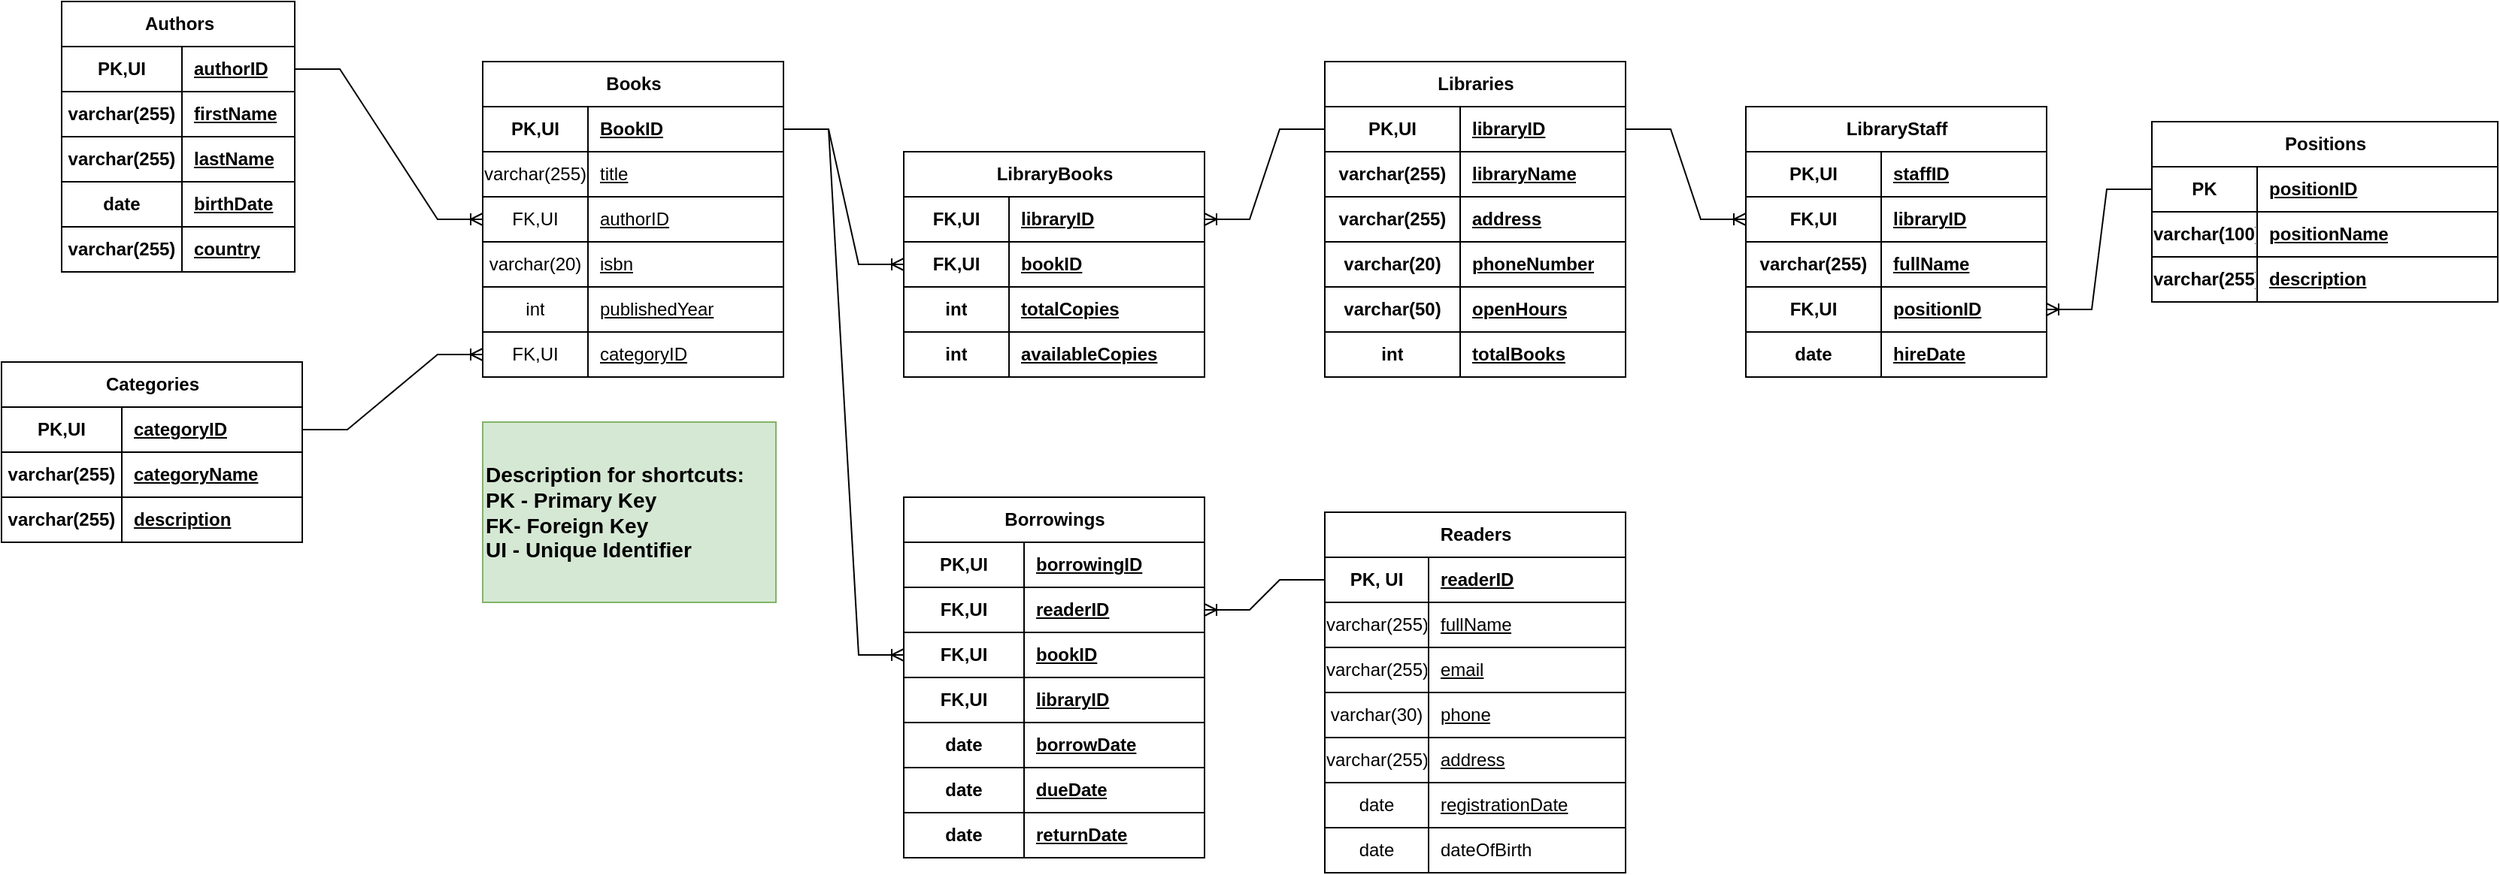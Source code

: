 <mxfile version="24.8.0">
  <diagram name="Page-1" id="k1ql8Caz_4HBMm-dKjvx">
    <mxGraphModel dx="1834" dy="992" grid="1" gridSize="10" guides="1" tooltips="1" connect="1" arrows="1" fold="1" page="1" pageScale="1" pageWidth="850" pageHeight="1100" math="0" shadow="0">
      <root>
        <mxCell id="0" />
        <mxCell id="1" parent="0" />
        <mxCell id="QO1aSOLMDsUegPCd08ZP-1" value="Readers" style="shape=table;startSize=30;container=1;collapsible=1;childLayout=tableLayout;fixedRows=1;rowLines=0;fontStyle=1;align=center;resizeLast=1;html=1;" vertex="1" parent="1">
          <mxGeometry x="960" y="370" width="200" height="240" as="geometry" />
        </mxCell>
        <mxCell id="QO1aSOLMDsUegPCd08ZP-2" value="" style="shape=tableRow;horizontal=0;startSize=0;swimlaneHead=0;swimlaneBody=0;fillColor=none;collapsible=0;dropTarget=0;points=[[0,0.5],[1,0.5]];portConstraint=eastwest;top=0;left=0;right=0;bottom=1;" vertex="1" parent="QO1aSOLMDsUegPCd08ZP-1">
          <mxGeometry y="30" width="200" height="30" as="geometry" />
        </mxCell>
        <mxCell id="QO1aSOLMDsUegPCd08ZP-3" value="PK, UI" style="shape=partialRectangle;connectable=0;fillColor=none;top=0;left=0;bottom=0;right=0;fontStyle=1;overflow=hidden;whiteSpace=wrap;html=1;" vertex="1" parent="QO1aSOLMDsUegPCd08ZP-2">
          <mxGeometry width="69" height="30" as="geometry">
            <mxRectangle width="69" height="30" as="alternateBounds" />
          </mxGeometry>
        </mxCell>
        <mxCell id="QO1aSOLMDsUegPCd08ZP-4" value="readerID" style="shape=partialRectangle;connectable=0;fillColor=none;top=0;left=0;bottom=0;right=0;align=left;spacingLeft=6;fontStyle=5;overflow=hidden;whiteSpace=wrap;html=1;" vertex="1" parent="QO1aSOLMDsUegPCd08ZP-2">
          <mxGeometry x="69" width="131" height="30" as="geometry">
            <mxRectangle width="131" height="30" as="alternateBounds" />
          </mxGeometry>
        </mxCell>
        <mxCell id="QO1aSOLMDsUegPCd08ZP-82" value="" style="shape=tableRow;horizontal=0;startSize=0;swimlaneHead=0;swimlaneBody=0;fillColor=none;collapsible=0;dropTarget=0;points=[[0,0.5],[1,0.5]];portConstraint=eastwest;top=0;left=0;right=0;bottom=1;" vertex="1" parent="QO1aSOLMDsUegPCd08ZP-1">
          <mxGeometry y="60" width="200" height="30" as="geometry" />
        </mxCell>
        <mxCell id="QO1aSOLMDsUegPCd08ZP-83" value="&lt;span style=&quot;font-weight: 400;&quot;&gt;varchar(255)&lt;/span&gt;" style="shape=partialRectangle;connectable=0;fillColor=none;top=0;left=0;bottom=0;right=0;fontStyle=1;overflow=hidden;whiteSpace=wrap;html=1;" vertex="1" parent="QO1aSOLMDsUegPCd08ZP-82">
          <mxGeometry width="69" height="30" as="geometry">
            <mxRectangle width="69" height="30" as="alternateBounds" />
          </mxGeometry>
        </mxCell>
        <mxCell id="QO1aSOLMDsUegPCd08ZP-84" value="&lt;span style=&quot;font-weight: 400;&quot;&gt;fullName&lt;/span&gt;" style="shape=partialRectangle;connectable=0;fillColor=none;top=0;left=0;bottom=0;right=0;align=left;spacingLeft=6;fontStyle=5;overflow=hidden;whiteSpace=wrap;html=1;" vertex="1" parent="QO1aSOLMDsUegPCd08ZP-82">
          <mxGeometry x="69" width="131" height="30" as="geometry">
            <mxRectangle width="131" height="30" as="alternateBounds" />
          </mxGeometry>
        </mxCell>
        <mxCell id="QO1aSOLMDsUegPCd08ZP-88" value="" style="shape=tableRow;horizontal=0;startSize=0;swimlaneHead=0;swimlaneBody=0;fillColor=none;collapsible=0;dropTarget=0;points=[[0,0.5],[1,0.5]];portConstraint=eastwest;top=0;left=0;right=0;bottom=1;" vertex="1" parent="QO1aSOLMDsUegPCd08ZP-1">
          <mxGeometry y="90" width="200" height="30" as="geometry" />
        </mxCell>
        <mxCell id="QO1aSOLMDsUegPCd08ZP-89" value="&lt;span style=&quot;font-weight: 400;&quot;&gt;varchar(255)&lt;/span&gt;" style="shape=partialRectangle;connectable=0;fillColor=none;top=0;left=0;bottom=0;right=0;fontStyle=1;overflow=hidden;whiteSpace=wrap;html=1;" vertex="1" parent="QO1aSOLMDsUegPCd08ZP-88">
          <mxGeometry width="69" height="30" as="geometry">
            <mxRectangle width="69" height="30" as="alternateBounds" />
          </mxGeometry>
        </mxCell>
        <mxCell id="QO1aSOLMDsUegPCd08ZP-90" value="&lt;span style=&quot;font-weight: 400;&quot;&gt;email&lt;/span&gt;" style="shape=partialRectangle;connectable=0;fillColor=none;top=0;left=0;bottom=0;right=0;align=left;spacingLeft=6;fontStyle=5;overflow=hidden;whiteSpace=wrap;html=1;" vertex="1" parent="QO1aSOLMDsUegPCd08ZP-88">
          <mxGeometry x="69" width="131" height="30" as="geometry">
            <mxRectangle width="131" height="30" as="alternateBounds" />
          </mxGeometry>
        </mxCell>
        <mxCell id="QO1aSOLMDsUegPCd08ZP-85" value="" style="shape=tableRow;horizontal=0;startSize=0;swimlaneHead=0;swimlaneBody=0;fillColor=none;collapsible=0;dropTarget=0;points=[[0,0.5],[1,0.5]];portConstraint=eastwest;top=0;left=0;right=0;bottom=1;" vertex="1" parent="QO1aSOLMDsUegPCd08ZP-1">
          <mxGeometry y="120" width="200" height="30" as="geometry" />
        </mxCell>
        <mxCell id="QO1aSOLMDsUegPCd08ZP-86" value="&lt;span style=&quot;font-weight: 400;&quot;&gt;varchar(30)&lt;/span&gt;" style="shape=partialRectangle;connectable=0;fillColor=none;top=0;left=0;bottom=0;right=0;fontStyle=1;overflow=hidden;whiteSpace=wrap;html=1;" vertex="1" parent="QO1aSOLMDsUegPCd08ZP-85">
          <mxGeometry width="69" height="30" as="geometry">
            <mxRectangle width="69" height="30" as="alternateBounds" />
          </mxGeometry>
        </mxCell>
        <mxCell id="QO1aSOLMDsUegPCd08ZP-87" value="&lt;span style=&quot;font-weight: 400;&quot;&gt;phone&lt;/span&gt;" style="shape=partialRectangle;connectable=0;fillColor=none;top=0;left=0;bottom=0;right=0;align=left;spacingLeft=6;fontStyle=5;overflow=hidden;whiteSpace=wrap;html=1;" vertex="1" parent="QO1aSOLMDsUegPCd08ZP-85">
          <mxGeometry x="69" width="131" height="30" as="geometry">
            <mxRectangle width="131" height="30" as="alternateBounds" />
          </mxGeometry>
        </mxCell>
        <mxCell id="QO1aSOLMDsUegPCd08ZP-91" value="" style="shape=tableRow;horizontal=0;startSize=0;swimlaneHead=0;swimlaneBody=0;fillColor=none;collapsible=0;dropTarget=0;points=[[0,0.5],[1,0.5]];portConstraint=eastwest;top=0;left=0;right=0;bottom=1;" vertex="1" parent="QO1aSOLMDsUegPCd08ZP-1">
          <mxGeometry y="150" width="200" height="30" as="geometry" />
        </mxCell>
        <mxCell id="QO1aSOLMDsUegPCd08ZP-92" value="&lt;span style=&quot;font-weight: 400;&quot;&gt;varchar(255)&lt;/span&gt;" style="shape=partialRectangle;connectable=0;fillColor=none;top=0;left=0;bottom=0;right=0;fontStyle=1;overflow=hidden;whiteSpace=wrap;html=1;" vertex="1" parent="QO1aSOLMDsUegPCd08ZP-91">
          <mxGeometry width="69" height="30" as="geometry">
            <mxRectangle width="69" height="30" as="alternateBounds" />
          </mxGeometry>
        </mxCell>
        <mxCell id="QO1aSOLMDsUegPCd08ZP-93" value="&lt;span style=&quot;font-weight: 400;&quot;&gt;address&lt;/span&gt;" style="shape=partialRectangle;connectable=0;fillColor=none;top=0;left=0;bottom=0;right=0;align=left;spacingLeft=6;fontStyle=5;overflow=hidden;whiteSpace=wrap;html=1;" vertex="1" parent="QO1aSOLMDsUegPCd08ZP-91">
          <mxGeometry x="69" width="131" height="30" as="geometry">
            <mxRectangle width="131" height="30" as="alternateBounds" />
          </mxGeometry>
        </mxCell>
        <mxCell id="QO1aSOLMDsUegPCd08ZP-94" value="" style="shape=tableRow;horizontal=0;startSize=0;swimlaneHead=0;swimlaneBody=0;fillColor=none;collapsible=0;dropTarget=0;points=[[0,0.5],[1,0.5]];portConstraint=eastwest;top=0;left=0;right=0;bottom=1;" vertex="1" parent="QO1aSOLMDsUegPCd08ZP-1">
          <mxGeometry y="180" width="200" height="30" as="geometry" />
        </mxCell>
        <mxCell id="QO1aSOLMDsUegPCd08ZP-95" value="&lt;span style=&quot;font-weight: 400;&quot;&gt;date&lt;/span&gt;" style="shape=partialRectangle;connectable=0;fillColor=none;top=0;left=0;bottom=0;right=0;fontStyle=1;overflow=hidden;whiteSpace=wrap;html=1;" vertex="1" parent="QO1aSOLMDsUegPCd08ZP-94">
          <mxGeometry width="69" height="30" as="geometry">
            <mxRectangle width="69" height="30" as="alternateBounds" />
          </mxGeometry>
        </mxCell>
        <mxCell id="QO1aSOLMDsUegPCd08ZP-96" value="&lt;span style=&quot;font-weight: 400;&quot;&gt;registrationDate&lt;/span&gt;" style="shape=partialRectangle;connectable=0;fillColor=none;top=0;left=0;bottom=0;right=0;align=left;spacingLeft=6;fontStyle=5;overflow=hidden;whiteSpace=wrap;html=1;" vertex="1" parent="QO1aSOLMDsUegPCd08ZP-94">
          <mxGeometry x="69" width="131" height="30" as="geometry">
            <mxRectangle width="131" height="30" as="alternateBounds" />
          </mxGeometry>
        </mxCell>
        <mxCell id="QO1aSOLMDsUegPCd08ZP-34" value="" style="shape=tableRow;horizontal=0;startSize=0;swimlaneHead=0;swimlaneBody=0;fillColor=none;collapsible=0;dropTarget=0;points=[[0,0.5],[1,0.5]];portConstraint=eastwest;top=0;left=0;right=0;bottom=0;" vertex="1" parent="QO1aSOLMDsUegPCd08ZP-1">
          <mxGeometry y="210" width="200" height="30" as="geometry" />
        </mxCell>
        <mxCell id="QO1aSOLMDsUegPCd08ZP-35" value="date" style="shape=partialRectangle;connectable=0;fillColor=none;top=0;left=0;bottom=0;right=0;fontStyle=0;overflow=hidden;whiteSpace=wrap;html=1;" vertex="1" parent="QO1aSOLMDsUegPCd08ZP-34">
          <mxGeometry width="69" height="30" as="geometry">
            <mxRectangle width="69" height="30" as="alternateBounds" />
          </mxGeometry>
        </mxCell>
        <mxCell id="QO1aSOLMDsUegPCd08ZP-36" value="dateOfBirth" style="shape=partialRectangle;connectable=0;fillColor=none;top=0;left=0;bottom=0;right=0;align=left;spacingLeft=6;fontStyle=0;overflow=hidden;whiteSpace=wrap;html=1;" vertex="1" parent="QO1aSOLMDsUegPCd08ZP-34">
          <mxGeometry x="69" width="131" height="30" as="geometry">
            <mxRectangle width="131" height="30" as="alternateBounds" />
          </mxGeometry>
        </mxCell>
        <mxCell id="QO1aSOLMDsUegPCd08ZP-18" value="Books" style="shape=table;startSize=30;container=1;collapsible=1;childLayout=tableLayout;fixedRows=1;rowLines=0;fontStyle=1;align=center;resizeLast=1;html=1;" vertex="1" parent="1">
          <mxGeometry x="400" y="70" width="200" height="210" as="geometry" />
        </mxCell>
        <mxCell id="QO1aSOLMDsUegPCd08ZP-19" value="" style="shape=tableRow;horizontal=0;startSize=0;swimlaneHead=0;swimlaneBody=0;fillColor=none;collapsible=0;dropTarget=0;points=[[0,0.5],[1,0.5]];portConstraint=eastwest;top=0;left=0;right=0;bottom=1;" vertex="1" parent="QO1aSOLMDsUegPCd08ZP-18">
          <mxGeometry y="30" width="200" height="30" as="geometry" />
        </mxCell>
        <mxCell id="QO1aSOLMDsUegPCd08ZP-20" value="PK,UI" style="shape=partialRectangle;connectable=0;fillColor=none;top=0;left=0;bottom=0;right=0;fontStyle=1;overflow=hidden;whiteSpace=wrap;html=1;" vertex="1" parent="QO1aSOLMDsUegPCd08ZP-19">
          <mxGeometry width="70" height="30" as="geometry">
            <mxRectangle width="70" height="30" as="alternateBounds" />
          </mxGeometry>
        </mxCell>
        <mxCell id="QO1aSOLMDsUegPCd08ZP-21" value="BookID" style="shape=partialRectangle;connectable=0;fillColor=none;top=0;left=0;bottom=0;right=0;align=left;spacingLeft=6;fontStyle=5;overflow=hidden;whiteSpace=wrap;html=1;" vertex="1" parent="QO1aSOLMDsUegPCd08ZP-19">
          <mxGeometry x="70" width="130" height="30" as="geometry">
            <mxRectangle width="130" height="30" as="alternateBounds" />
          </mxGeometry>
        </mxCell>
        <mxCell id="QO1aSOLMDsUegPCd08ZP-58" value="" style="shape=tableRow;horizontal=0;startSize=0;swimlaneHead=0;swimlaneBody=0;fillColor=none;collapsible=0;dropTarget=0;points=[[0,0.5],[1,0.5]];portConstraint=eastwest;top=0;left=0;right=0;bottom=1;" vertex="1" parent="QO1aSOLMDsUegPCd08ZP-18">
          <mxGeometry y="60" width="200" height="30" as="geometry" />
        </mxCell>
        <mxCell id="QO1aSOLMDsUegPCd08ZP-59" value="&lt;span style=&quot;font-weight: 400;&quot;&gt;varchar(255)&lt;/span&gt;" style="shape=partialRectangle;connectable=0;fillColor=none;top=0;left=0;bottom=0;right=0;fontStyle=1;overflow=hidden;whiteSpace=wrap;html=1;" vertex="1" parent="QO1aSOLMDsUegPCd08ZP-58">
          <mxGeometry width="70" height="30" as="geometry">
            <mxRectangle width="70" height="30" as="alternateBounds" />
          </mxGeometry>
        </mxCell>
        <mxCell id="QO1aSOLMDsUegPCd08ZP-60" value="&lt;span style=&quot;font-weight: 400;&quot;&gt;title&lt;/span&gt;" style="shape=partialRectangle;connectable=0;fillColor=none;top=0;left=0;bottom=0;right=0;align=left;spacingLeft=6;fontStyle=5;overflow=hidden;whiteSpace=wrap;html=1;" vertex="1" parent="QO1aSOLMDsUegPCd08ZP-58">
          <mxGeometry x="70" width="130" height="30" as="geometry">
            <mxRectangle width="130" height="30" as="alternateBounds" />
          </mxGeometry>
        </mxCell>
        <mxCell id="QO1aSOLMDsUegPCd08ZP-61" value="" style="shape=tableRow;horizontal=0;startSize=0;swimlaneHead=0;swimlaneBody=0;fillColor=none;collapsible=0;dropTarget=0;points=[[0,0.5],[1,0.5]];portConstraint=eastwest;top=0;left=0;right=0;bottom=1;" vertex="1" parent="QO1aSOLMDsUegPCd08ZP-18">
          <mxGeometry y="90" width="200" height="30" as="geometry" />
        </mxCell>
        <mxCell id="QO1aSOLMDsUegPCd08ZP-62" value="&lt;span style=&quot;font-weight: 400;&quot;&gt;FK,UI&lt;/span&gt;" style="shape=partialRectangle;connectable=0;fillColor=none;top=0;left=0;bottom=0;right=0;fontStyle=1;overflow=hidden;whiteSpace=wrap;html=1;" vertex="1" parent="QO1aSOLMDsUegPCd08ZP-61">
          <mxGeometry width="70" height="30" as="geometry">
            <mxRectangle width="70" height="30" as="alternateBounds" />
          </mxGeometry>
        </mxCell>
        <mxCell id="QO1aSOLMDsUegPCd08ZP-63" value="&lt;span style=&quot;font-weight: 400;&quot;&gt;authorID&lt;/span&gt;" style="shape=partialRectangle;connectable=0;fillColor=none;top=0;left=0;bottom=0;right=0;align=left;spacingLeft=6;fontStyle=5;overflow=hidden;whiteSpace=wrap;html=1;" vertex="1" parent="QO1aSOLMDsUegPCd08ZP-61">
          <mxGeometry x="70" width="130" height="30" as="geometry">
            <mxRectangle width="130" height="30" as="alternateBounds" />
          </mxGeometry>
        </mxCell>
        <mxCell id="QO1aSOLMDsUegPCd08ZP-64" value="" style="shape=tableRow;horizontal=0;startSize=0;swimlaneHead=0;swimlaneBody=0;fillColor=none;collapsible=0;dropTarget=0;points=[[0,0.5],[1,0.5]];portConstraint=eastwest;top=0;left=0;right=0;bottom=1;" vertex="1" parent="QO1aSOLMDsUegPCd08ZP-18">
          <mxGeometry y="120" width="200" height="30" as="geometry" />
        </mxCell>
        <mxCell id="QO1aSOLMDsUegPCd08ZP-65" value="&lt;span style=&quot;font-weight: 400;&quot;&gt;varchar(20)&lt;/span&gt;" style="shape=partialRectangle;connectable=0;fillColor=none;top=0;left=0;bottom=0;right=0;fontStyle=1;overflow=hidden;whiteSpace=wrap;html=1;" vertex="1" parent="QO1aSOLMDsUegPCd08ZP-64">
          <mxGeometry width="70" height="30" as="geometry">
            <mxRectangle width="70" height="30" as="alternateBounds" />
          </mxGeometry>
        </mxCell>
        <mxCell id="QO1aSOLMDsUegPCd08ZP-66" value="&lt;span style=&quot;font-weight: 400;&quot;&gt;isbn&lt;/span&gt;" style="shape=partialRectangle;connectable=0;fillColor=none;top=0;left=0;bottom=0;right=0;align=left;spacingLeft=6;fontStyle=5;overflow=hidden;whiteSpace=wrap;html=1;" vertex="1" parent="QO1aSOLMDsUegPCd08ZP-64">
          <mxGeometry x="70" width="130" height="30" as="geometry">
            <mxRectangle width="130" height="30" as="alternateBounds" />
          </mxGeometry>
        </mxCell>
        <mxCell id="QO1aSOLMDsUegPCd08ZP-67" value="" style="shape=tableRow;horizontal=0;startSize=0;swimlaneHead=0;swimlaneBody=0;fillColor=none;collapsible=0;dropTarget=0;points=[[0,0.5],[1,0.5]];portConstraint=eastwest;top=0;left=0;right=0;bottom=1;" vertex="1" parent="QO1aSOLMDsUegPCd08ZP-18">
          <mxGeometry y="150" width="200" height="30" as="geometry" />
        </mxCell>
        <mxCell id="QO1aSOLMDsUegPCd08ZP-68" value="&lt;span style=&quot;font-weight: 400;&quot;&gt;int&lt;/span&gt;" style="shape=partialRectangle;connectable=0;fillColor=none;top=0;left=0;bottom=0;right=0;fontStyle=1;overflow=hidden;whiteSpace=wrap;html=1;" vertex="1" parent="QO1aSOLMDsUegPCd08ZP-67">
          <mxGeometry width="70" height="30" as="geometry">
            <mxRectangle width="70" height="30" as="alternateBounds" />
          </mxGeometry>
        </mxCell>
        <mxCell id="QO1aSOLMDsUegPCd08ZP-69" value="&lt;span style=&quot;font-weight: 400;&quot;&gt;publishedYear&lt;/span&gt;" style="shape=partialRectangle;connectable=0;fillColor=none;top=0;left=0;bottom=0;right=0;align=left;spacingLeft=6;fontStyle=5;overflow=hidden;whiteSpace=wrap;html=1;" vertex="1" parent="QO1aSOLMDsUegPCd08ZP-67">
          <mxGeometry x="70" width="130" height="30" as="geometry">
            <mxRectangle width="130" height="30" as="alternateBounds" />
          </mxGeometry>
        </mxCell>
        <mxCell id="QO1aSOLMDsUegPCd08ZP-70" value="" style="shape=tableRow;horizontal=0;startSize=0;swimlaneHead=0;swimlaneBody=0;fillColor=none;collapsible=0;dropTarget=0;points=[[0,0.5],[1,0.5]];portConstraint=eastwest;top=0;left=0;right=0;bottom=1;" vertex="1" parent="QO1aSOLMDsUegPCd08ZP-18">
          <mxGeometry y="180" width="200" height="30" as="geometry" />
        </mxCell>
        <mxCell id="QO1aSOLMDsUegPCd08ZP-71" value="&lt;span style=&quot;font-weight: 400;&quot;&gt;FK,UI&lt;/span&gt;" style="shape=partialRectangle;connectable=0;fillColor=none;top=0;left=0;bottom=0;right=0;fontStyle=1;overflow=hidden;whiteSpace=wrap;html=1;" vertex="1" parent="QO1aSOLMDsUegPCd08ZP-70">
          <mxGeometry width="70" height="30" as="geometry">
            <mxRectangle width="70" height="30" as="alternateBounds" />
          </mxGeometry>
        </mxCell>
        <mxCell id="QO1aSOLMDsUegPCd08ZP-72" value="&lt;span style=&quot;font-weight: 400;&quot;&gt;categoryID&lt;/span&gt;" style="shape=partialRectangle;connectable=0;fillColor=none;top=0;left=0;bottom=0;right=0;align=left;spacingLeft=6;fontStyle=5;overflow=hidden;whiteSpace=wrap;html=1;" vertex="1" parent="QO1aSOLMDsUegPCd08ZP-70">
          <mxGeometry x="70" width="130" height="30" as="geometry">
            <mxRectangle width="130" height="30" as="alternateBounds" />
          </mxGeometry>
        </mxCell>
        <mxCell id="QO1aSOLMDsUegPCd08ZP-97" value="Authors" style="shape=table;startSize=30;container=1;collapsible=1;childLayout=tableLayout;fixedRows=1;rowLines=0;fontStyle=1;align=center;resizeLast=1;html=1;" vertex="1" parent="1">
          <mxGeometry x="120" y="30" width="155" height="180" as="geometry" />
        </mxCell>
        <mxCell id="QO1aSOLMDsUegPCd08ZP-98" value="" style="shape=tableRow;horizontal=0;startSize=0;swimlaneHead=0;swimlaneBody=0;fillColor=none;collapsible=0;dropTarget=0;points=[[0,0.5],[1,0.5]];portConstraint=eastwest;top=0;left=0;right=0;bottom=1;" vertex="1" parent="QO1aSOLMDsUegPCd08ZP-97">
          <mxGeometry y="30" width="155" height="30" as="geometry" />
        </mxCell>
        <mxCell id="QO1aSOLMDsUegPCd08ZP-99" value="PK,UI" style="shape=partialRectangle;connectable=0;fillColor=none;top=0;left=0;bottom=0;right=0;fontStyle=1;overflow=hidden;whiteSpace=wrap;html=1;" vertex="1" parent="QO1aSOLMDsUegPCd08ZP-98">
          <mxGeometry width="80" height="30" as="geometry">
            <mxRectangle width="80" height="30" as="alternateBounds" />
          </mxGeometry>
        </mxCell>
        <mxCell id="QO1aSOLMDsUegPCd08ZP-100" value="authorID" style="shape=partialRectangle;connectable=0;fillColor=none;top=0;left=0;bottom=0;right=0;align=left;spacingLeft=6;fontStyle=5;overflow=hidden;whiteSpace=wrap;html=1;" vertex="1" parent="QO1aSOLMDsUegPCd08ZP-98">
          <mxGeometry x="80" width="75" height="30" as="geometry">
            <mxRectangle width="75" height="30" as="alternateBounds" />
          </mxGeometry>
        </mxCell>
        <mxCell id="QO1aSOLMDsUegPCd08ZP-110" value="" style="shape=tableRow;horizontal=0;startSize=0;swimlaneHead=0;swimlaneBody=0;fillColor=none;collapsible=0;dropTarget=0;points=[[0,0.5],[1,0.5]];portConstraint=eastwest;top=0;left=0;right=0;bottom=1;" vertex="1" parent="QO1aSOLMDsUegPCd08ZP-97">
          <mxGeometry y="60" width="155" height="30" as="geometry" />
        </mxCell>
        <mxCell id="QO1aSOLMDsUegPCd08ZP-111" value="varchar(255)" style="shape=partialRectangle;connectable=0;fillColor=none;top=0;left=0;bottom=0;right=0;fontStyle=1;overflow=hidden;whiteSpace=wrap;html=1;" vertex="1" parent="QO1aSOLMDsUegPCd08ZP-110">
          <mxGeometry width="80" height="30" as="geometry">
            <mxRectangle width="80" height="30" as="alternateBounds" />
          </mxGeometry>
        </mxCell>
        <mxCell id="QO1aSOLMDsUegPCd08ZP-112" value="firstName" style="shape=partialRectangle;connectable=0;fillColor=none;top=0;left=0;bottom=0;right=0;align=left;spacingLeft=6;fontStyle=5;overflow=hidden;whiteSpace=wrap;html=1;" vertex="1" parent="QO1aSOLMDsUegPCd08ZP-110">
          <mxGeometry x="80" width="75" height="30" as="geometry">
            <mxRectangle width="75" height="30" as="alternateBounds" />
          </mxGeometry>
        </mxCell>
        <mxCell id="QO1aSOLMDsUegPCd08ZP-113" value="" style="shape=tableRow;horizontal=0;startSize=0;swimlaneHead=0;swimlaneBody=0;fillColor=none;collapsible=0;dropTarget=0;points=[[0,0.5],[1,0.5]];portConstraint=eastwest;top=0;left=0;right=0;bottom=1;" vertex="1" parent="QO1aSOLMDsUegPCd08ZP-97">
          <mxGeometry y="90" width="155" height="30" as="geometry" />
        </mxCell>
        <mxCell id="QO1aSOLMDsUegPCd08ZP-114" value="varchar(255)" style="shape=partialRectangle;connectable=0;fillColor=none;top=0;left=0;bottom=0;right=0;fontStyle=1;overflow=hidden;whiteSpace=wrap;html=1;" vertex="1" parent="QO1aSOLMDsUegPCd08ZP-113">
          <mxGeometry width="80" height="30" as="geometry">
            <mxRectangle width="80" height="30" as="alternateBounds" />
          </mxGeometry>
        </mxCell>
        <mxCell id="QO1aSOLMDsUegPCd08ZP-115" value="lastName" style="shape=partialRectangle;connectable=0;fillColor=none;top=0;left=0;bottom=0;right=0;align=left;spacingLeft=6;fontStyle=5;overflow=hidden;whiteSpace=wrap;html=1;" vertex="1" parent="QO1aSOLMDsUegPCd08ZP-113">
          <mxGeometry x="80" width="75" height="30" as="geometry">
            <mxRectangle width="75" height="30" as="alternateBounds" />
          </mxGeometry>
        </mxCell>
        <mxCell id="QO1aSOLMDsUegPCd08ZP-116" value="" style="shape=tableRow;horizontal=0;startSize=0;swimlaneHead=0;swimlaneBody=0;fillColor=none;collapsible=0;dropTarget=0;points=[[0,0.5],[1,0.5]];portConstraint=eastwest;top=0;left=0;right=0;bottom=1;" vertex="1" parent="QO1aSOLMDsUegPCd08ZP-97">
          <mxGeometry y="120" width="155" height="30" as="geometry" />
        </mxCell>
        <mxCell id="QO1aSOLMDsUegPCd08ZP-117" value="date" style="shape=partialRectangle;connectable=0;fillColor=none;top=0;left=0;bottom=0;right=0;fontStyle=1;overflow=hidden;whiteSpace=wrap;html=1;" vertex="1" parent="QO1aSOLMDsUegPCd08ZP-116">
          <mxGeometry width="80" height="30" as="geometry">
            <mxRectangle width="80" height="30" as="alternateBounds" />
          </mxGeometry>
        </mxCell>
        <mxCell id="QO1aSOLMDsUegPCd08ZP-118" value="birthDate" style="shape=partialRectangle;connectable=0;fillColor=none;top=0;left=0;bottom=0;right=0;align=left;spacingLeft=6;fontStyle=5;overflow=hidden;whiteSpace=wrap;html=1;" vertex="1" parent="QO1aSOLMDsUegPCd08ZP-116">
          <mxGeometry x="80" width="75" height="30" as="geometry">
            <mxRectangle width="75" height="30" as="alternateBounds" />
          </mxGeometry>
        </mxCell>
        <mxCell id="QO1aSOLMDsUegPCd08ZP-119" value="" style="shape=tableRow;horizontal=0;startSize=0;swimlaneHead=0;swimlaneBody=0;fillColor=none;collapsible=0;dropTarget=0;points=[[0,0.5],[1,0.5]];portConstraint=eastwest;top=0;left=0;right=0;bottom=1;" vertex="1" parent="QO1aSOLMDsUegPCd08ZP-97">
          <mxGeometry y="150" width="155" height="30" as="geometry" />
        </mxCell>
        <mxCell id="QO1aSOLMDsUegPCd08ZP-120" value="varchar(255)" style="shape=partialRectangle;connectable=0;fillColor=none;top=0;left=0;bottom=0;right=0;fontStyle=1;overflow=hidden;whiteSpace=wrap;html=1;" vertex="1" parent="QO1aSOLMDsUegPCd08ZP-119">
          <mxGeometry width="80" height="30" as="geometry">
            <mxRectangle width="80" height="30" as="alternateBounds" />
          </mxGeometry>
        </mxCell>
        <mxCell id="QO1aSOLMDsUegPCd08ZP-121" value="country" style="shape=partialRectangle;connectable=0;fillColor=none;top=0;left=0;bottom=0;right=0;align=left;spacingLeft=6;fontStyle=5;overflow=hidden;whiteSpace=wrap;html=1;" vertex="1" parent="QO1aSOLMDsUegPCd08ZP-119">
          <mxGeometry x="80" width="75" height="30" as="geometry">
            <mxRectangle width="75" height="30" as="alternateBounds" />
          </mxGeometry>
        </mxCell>
        <mxCell id="QO1aSOLMDsUegPCd08ZP-122" value="Categories" style="shape=table;startSize=30;container=1;collapsible=1;childLayout=tableLayout;fixedRows=1;rowLines=0;fontStyle=1;align=center;resizeLast=1;html=1;" vertex="1" parent="1">
          <mxGeometry x="80" y="270" width="200" height="120" as="geometry" />
        </mxCell>
        <mxCell id="QO1aSOLMDsUegPCd08ZP-135" value="" style="shape=tableRow;horizontal=0;startSize=0;swimlaneHead=0;swimlaneBody=0;fillColor=none;collapsible=0;dropTarget=0;points=[[0,0.5],[1,0.5]];portConstraint=eastwest;top=0;left=0;right=0;bottom=1;" vertex="1" parent="QO1aSOLMDsUegPCd08ZP-122">
          <mxGeometry y="30" width="200" height="30" as="geometry" />
        </mxCell>
        <mxCell id="QO1aSOLMDsUegPCd08ZP-136" value="PK,UI" style="shape=partialRectangle;connectable=0;fillColor=none;top=0;left=0;bottom=0;right=0;fontStyle=1;overflow=hidden;whiteSpace=wrap;html=1;" vertex="1" parent="QO1aSOLMDsUegPCd08ZP-135">
          <mxGeometry width="80" height="30" as="geometry">
            <mxRectangle width="80" height="30" as="alternateBounds" />
          </mxGeometry>
        </mxCell>
        <mxCell id="QO1aSOLMDsUegPCd08ZP-137" value="categoryID" style="shape=partialRectangle;connectable=0;fillColor=none;top=0;left=0;bottom=0;right=0;align=left;spacingLeft=6;fontStyle=5;overflow=hidden;whiteSpace=wrap;html=1;" vertex="1" parent="QO1aSOLMDsUegPCd08ZP-135">
          <mxGeometry x="80" width="120" height="30" as="geometry">
            <mxRectangle width="120" height="30" as="alternateBounds" />
          </mxGeometry>
        </mxCell>
        <mxCell id="QO1aSOLMDsUegPCd08ZP-138" value="" style="shape=tableRow;horizontal=0;startSize=0;swimlaneHead=0;swimlaneBody=0;fillColor=none;collapsible=0;dropTarget=0;points=[[0,0.5],[1,0.5]];portConstraint=eastwest;top=0;left=0;right=0;bottom=1;" vertex="1" parent="QO1aSOLMDsUegPCd08ZP-122">
          <mxGeometry y="60" width="200" height="30" as="geometry" />
        </mxCell>
        <mxCell id="QO1aSOLMDsUegPCd08ZP-139" value="varchar(255)" style="shape=partialRectangle;connectable=0;fillColor=none;top=0;left=0;bottom=0;right=0;fontStyle=1;overflow=hidden;whiteSpace=wrap;html=1;" vertex="1" parent="QO1aSOLMDsUegPCd08ZP-138">
          <mxGeometry width="80" height="30" as="geometry">
            <mxRectangle width="80" height="30" as="alternateBounds" />
          </mxGeometry>
        </mxCell>
        <mxCell id="QO1aSOLMDsUegPCd08ZP-140" value="categoryName" style="shape=partialRectangle;connectable=0;fillColor=none;top=0;left=0;bottom=0;right=0;align=left;spacingLeft=6;fontStyle=5;overflow=hidden;whiteSpace=wrap;html=1;" vertex="1" parent="QO1aSOLMDsUegPCd08ZP-138">
          <mxGeometry x="80" width="120" height="30" as="geometry">
            <mxRectangle width="120" height="30" as="alternateBounds" />
          </mxGeometry>
        </mxCell>
        <mxCell id="QO1aSOLMDsUegPCd08ZP-141" value="" style="shape=tableRow;horizontal=0;startSize=0;swimlaneHead=0;swimlaneBody=0;fillColor=none;collapsible=0;dropTarget=0;points=[[0,0.5],[1,0.5]];portConstraint=eastwest;top=0;left=0;right=0;bottom=1;" vertex="1" parent="QO1aSOLMDsUegPCd08ZP-122">
          <mxGeometry y="90" width="200" height="30" as="geometry" />
        </mxCell>
        <mxCell id="QO1aSOLMDsUegPCd08ZP-142" value="varchar(255)" style="shape=partialRectangle;connectable=0;fillColor=none;top=0;left=0;bottom=0;right=0;fontStyle=1;overflow=hidden;whiteSpace=wrap;html=1;" vertex="1" parent="QO1aSOLMDsUegPCd08ZP-141">
          <mxGeometry width="80" height="30" as="geometry">
            <mxRectangle width="80" height="30" as="alternateBounds" />
          </mxGeometry>
        </mxCell>
        <mxCell id="QO1aSOLMDsUegPCd08ZP-143" value="description" style="shape=partialRectangle;connectable=0;fillColor=none;top=0;left=0;bottom=0;right=0;align=left;spacingLeft=6;fontStyle=5;overflow=hidden;whiteSpace=wrap;html=1;" vertex="1" parent="QO1aSOLMDsUegPCd08ZP-141">
          <mxGeometry x="80" width="120" height="30" as="geometry">
            <mxRectangle width="120" height="30" as="alternateBounds" />
          </mxGeometry>
        </mxCell>
        <mxCell id="QO1aSOLMDsUegPCd08ZP-144" value="Libraries" style="shape=table;startSize=30;container=1;collapsible=1;childLayout=tableLayout;fixedRows=1;rowLines=0;fontStyle=1;align=center;resizeLast=1;html=1;" vertex="1" parent="1">
          <mxGeometry x="960" y="70" width="200" height="210" as="geometry" />
        </mxCell>
        <mxCell id="QO1aSOLMDsUegPCd08ZP-145" value="" style="shape=tableRow;horizontal=0;startSize=0;swimlaneHead=0;swimlaneBody=0;fillColor=none;collapsible=0;dropTarget=0;points=[[0,0.5],[1,0.5]];portConstraint=eastwest;top=0;left=0;right=0;bottom=1;" vertex="1" parent="QO1aSOLMDsUegPCd08ZP-144">
          <mxGeometry y="30" width="200" height="30" as="geometry" />
        </mxCell>
        <mxCell id="QO1aSOLMDsUegPCd08ZP-146" value="PK,UI" style="shape=partialRectangle;connectable=0;fillColor=none;top=0;left=0;bottom=0;right=0;fontStyle=1;overflow=hidden;whiteSpace=wrap;html=1;" vertex="1" parent="QO1aSOLMDsUegPCd08ZP-145">
          <mxGeometry width="90" height="30" as="geometry">
            <mxRectangle width="90" height="30" as="alternateBounds" />
          </mxGeometry>
        </mxCell>
        <mxCell id="QO1aSOLMDsUegPCd08ZP-147" value="libraryID" style="shape=partialRectangle;connectable=0;fillColor=none;top=0;left=0;bottom=0;right=0;align=left;spacingLeft=6;fontStyle=5;overflow=hidden;whiteSpace=wrap;html=1;" vertex="1" parent="QO1aSOLMDsUegPCd08ZP-145">
          <mxGeometry x="90" width="110" height="30" as="geometry">
            <mxRectangle width="110" height="30" as="alternateBounds" />
          </mxGeometry>
        </mxCell>
        <mxCell id="QO1aSOLMDsUegPCd08ZP-157" value="" style="shape=tableRow;horizontal=0;startSize=0;swimlaneHead=0;swimlaneBody=0;fillColor=none;collapsible=0;dropTarget=0;points=[[0,0.5],[1,0.5]];portConstraint=eastwest;top=0;left=0;right=0;bottom=1;" vertex="1" parent="QO1aSOLMDsUegPCd08ZP-144">
          <mxGeometry y="60" width="200" height="30" as="geometry" />
        </mxCell>
        <mxCell id="QO1aSOLMDsUegPCd08ZP-158" value="varchar(255)" style="shape=partialRectangle;connectable=0;fillColor=none;top=0;left=0;bottom=0;right=0;fontStyle=1;overflow=hidden;whiteSpace=wrap;html=1;" vertex="1" parent="QO1aSOLMDsUegPCd08ZP-157">
          <mxGeometry width="90" height="30" as="geometry">
            <mxRectangle width="90" height="30" as="alternateBounds" />
          </mxGeometry>
        </mxCell>
        <mxCell id="QO1aSOLMDsUegPCd08ZP-159" value="libraryName" style="shape=partialRectangle;connectable=0;fillColor=none;top=0;left=0;bottom=0;right=0;align=left;spacingLeft=6;fontStyle=5;overflow=hidden;whiteSpace=wrap;html=1;" vertex="1" parent="QO1aSOLMDsUegPCd08ZP-157">
          <mxGeometry x="90" width="110" height="30" as="geometry">
            <mxRectangle width="110" height="30" as="alternateBounds" />
          </mxGeometry>
        </mxCell>
        <mxCell id="QO1aSOLMDsUegPCd08ZP-160" value="" style="shape=tableRow;horizontal=0;startSize=0;swimlaneHead=0;swimlaneBody=0;fillColor=none;collapsible=0;dropTarget=0;points=[[0,0.5],[1,0.5]];portConstraint=eastwest;top=0;left=0;right=0;bottom=1;" vertex="1" parent="QO1aSOLMDsUegPCd08ZP-144">
          <mxGeometry y="90" width="200" height="30" as="geometry" />
        </mxCell>
        <mxCell id="QO1aSOLMDsUegPCd08ZP-161" value="varchar(255)" style="shape=partialRectangle;connectable=0;fillColor=none;top=0;left=0;bottom=0;right=0;fontStyle=1;overflow=hidden;whiteSpace=wrap;html=1;" vertex="1" parent="QO1aSOLMDsUegPCd08ZP-160">
          <mxGeometry width="90" height="30" as="geometry">
            <mxRectangle width="90" height="30" as="alternateBounds" />
          </mxGeometry>
        </mxCell>
        <mxCell id="QO1aSOLMDsUegPCd08ZP-162" value="address" style="shape=partialRectangle;connectable=0;fillColor=none;top=0;left=0;bottom=0;right=0;align=left;spacingLeft=6;fontStyle=5;overflow=hidden;whiteSpace=wrap;html=1;" vertex="1" parent="QO1aSOLMDsUegPCd08ZP-160">
          <mxGeometry x="90" width="110" height="30" as="geometry">
            <mxRectangle width="110" height="30" as="alternateBounds" />
          </mxGeometry>
        </mxCell>
        <mxCell id="QO1aSOLMDsUegPCd08ZP-166" value="" style="shape=tableRow;horizontal=0;startSize=0;swimlaneHead=0;swimlaneBody=0;fillColor=none;collapsible=0;dropTarget=0;points=[[0,0.5],[1,0.5]];portConstraint=eastwest;top=0;left=0;right=0;bottom=1;" vertex="1" parent="QO1aSOLMDsUegPCd08ZP-144">
          <mxGeometry y="120" width="200" height="30" as="geometry" />
        </mxCell>
        <mxCell id="QO1aSOLMDsUegPCd08ZP-167" value="varchar(20)" style="shape=partialRectangle;connectable=0;fillColor=none;top=0;left=0;bottom=0;right=0;fontStyle=1;overflow=hidden;whiteSpace=wrap;html=1;" vertex="1" parent="QO1aSOLMDsUegPCd08ZP-166">
          <mxGeometry width="90" height="30" as="geometry">
            <mxRectangle width="90" height="30" as="alternateBounds" />
          </mxGeometry>
        </mxCell>
        <mxCell id="QO1aSOLMDsUegPCd08ZP-168" value="phoneNumber" style="shape=partialRectangle;connectable=0;fillColor=none;top=0;left=0;bottom=0;right=0;align=left;spacingLeft=6;fontStyle=5;overflow=hidden;whiteSpace=wrap;html=1;" vertex="1" parent="QO1aSOLMDsUegPCd08ZP-166">
          <mxGeometry x="90" width="110" height="30" as="geometry">
            <mxRectangle width="110" height="30" as="alternateBounds" />
          </mxGeometry>
        </mxCell>
        <mxCell id="QO1aSOLMDsUegPCd08ZP-169" value="" style="shape=tableRow;horizontal=0;startSize=0;swimlaneHead=0;swimlaneBody=0;fillColor=none;collapsible=0;dropTarget=0;points=[[0,0.5],[1,0.5]];portConstraint=eastwest;top=0;left=0;right=0;bottom=1;" vertex="1" parent="QO1aSOLMDsUegPCd08ZP-144">
          <mxGeometry y="150" width="200" height="30" as="geometry" />
        </mxCell>
        <mxCell id="QO1aSOLMDsUegPCd08ZP-170" value="varchar(50)" style="shape=partialRectangle;connectable=0;fillColor=none;top=0;left=0;bottom=0;right=0;fontStyle=1;overflow=hidden;whiteSpace=wrap;html=1;" vertex="1" parent="QO1aSOLMDsUegPCd08ZP-169">
          <mxGeometry width="90" height="30" as="geometry">
            <mxRectangle width="90" height="30" as="alternateBounds" />
          </mxGeometry>
        </mxCell>
        <mxCell id="QO1aSOLMDsUegPCd08ZP-171" value="openHours" style="shape=partialRectangle;connectable=0;fillColor=none;top=0;left=0;bottom=0;right=0;align=left;spacingLeft=6;fontStyle=5;overflow=hidden;whiteSpace=wrap;html=1;" vertex="1" parent="QO1aSOLMDsUegPCd08ZP-169">
          <mxGeometry x="90" width="110" height="30" as="geometry">
            <mxRectangle width="110" height="30" as="alternateBounds" />
          </mxGeometry>
        </mxCell>
        <mxCell id="QO1aSOLMDsUegPCd08ZP-172" value="" style="shape=tableRow;horizontal=0;startSize=0;swimlaneHead=0;swimlaneBody=0;fillColor=none;collapsible=0;dropTarget=0;points=[[0,0.5],[1,0.5]];portConstraint=eastwest;top=0;left=0;right=0;bottom=1;" vertex="1" parent="QO1aSOLMDsUegPCd08ZP-144">
          <mxGeometry y="180" width="200" height="30" as="geometry" />
        </mxCell>
        <mxCell id="QO1aSOLMDsUegPCd08ZP-173" value="int" style="shape=partialRectangle;connectable=0;fillColor=none;top=0;left=0;bottom=0;right=0;fontStyle=1;overflow=hidden;whiteSpace=wrap;html=1;" vertex="1" parent="QO1aSOLMDsUegPCd08ZP-172">
          <mxGeometry width="90" height="30" as="geometry">
            <mxRectangle width="90" height="30" as="alternateBounds" />
          </mxGeometry>
        </mxCell>
        <mxCell id="QO1aSOLMDsUegPCd08ZP-174" value="totalBooks" style="shape=partialRectangle;connectable=0;fillColor=none;top=0;left=0;bottom=0;right=0;align=left;spacingLeft=6;fontStyle=5;overflow=hidden;whiteSpace=wrap;html=1;" vertex="1" parent="QO1aSOLMDsUegPCd08ZP-172">
          <mxGeometry x="90" width="110" height="30" as="geometry">
            <mxRectangle width="110" height="30" as="alternateBounds" />
          </mxGeometry>
        </mxCell>
        <mxCell id="QO1aSOLMDsUegPCd08ZP-188" value="Borrowings" style="shape=table;startSize=30;container=1;collapsible=1;childLayout=tableLayout;fixedRows=1;rowLines=0;fontStyle=1;align=center;resizeLast=1;html=1;" vertex="1" parent="1">
          <mxGeometry x="680" y="360" width="200" height="240" as="geometry" />
        </mxCell>
        <mxCell id="QO1aSOLMDsUegPCd08ZP-189" value="" style="shape=tableRow;horizontal=0;startSize=0;swimlaneHead=0;swimlaneBody=0;fillColor=none;collapsible=0;dropTarget=0;points=[[0,0.5],[1,0.5]];portConstraint=eastwest;top=0;left=0;right=0;bottom=1;" vertex="1" parent="QO1aSOLMDsUegPCd08ZP-188">
          <mxGeometry y="30" width="200" height="30" as="geometry" />
        </mxCell>
        <mxCell id="QO1aSOLMDsUegPCd08ZP-190" value="PK,UI" style="shape=partialRectangle;connectable=0;fillColor=none;top=0;left=0;bottom=0;right=0;fontStyle=1;overflow=hidden;whiteSpace=wrap;html=1;" vertex="1" parent="QO1aSOLMDsUegPCd08ZP-189">
          <mxGeometry width="80" height="30" as="geometry">
            <mxRectangle width="80" height="30" as="alternateBounds" />
          </mxGeometry>
        </mxCell>
        <mxCell id="QO1aSOLMDsUegPCd08ZP-191" value="borrowingID" style="shape=partialRectangle;connectable=0;fillColor=none;top=0;left=0;bottom=0;right=0;align=left;spacingLeft=6;fontStyle=5;overflow=hidden;whiteSpace=wrap;html=1;" vertex="1" parent="QO1aSOLMDsUegPCd08ZP-189">
          <mxGeometry x="80" width="120" height="30" as="geometry">
            <mxRectangle width="120" height="30" as="alternateBounds" />
          </mxGeometry>
        </mxCell>
        <mxCell id="QO1aSOLMDsUegPCd08ZP-201" value="" style="shape=tableRow;horizontal=0;startSize=0;swimlaneHead=0;swimlaneBody=0;fillColor=none;collapsible=0;dropTarget=0;points=[[0,0.5],[1,0.5]];portConstraint=eastwest;top=0;left=0;right=0;bottom=1;" vertex="1" parent="QO1aSOLMDsUegPCd08ZP-188">
          <mxGeometry y="60" width="200" height="30" as="geometry" />
        </mxCell>
        <mxCell id="QO1aSOLMDsUegPCd08ZP-202" value="FK,UI" style="shape=partialRectangle;connectable=0;fillColor=none;top=0;left=0;bottom=0;right=0;fontStyle=1;overflow=hidden;whiteSpace=wrap;html=1;" vertex="1" parent="QO1aSOLMDsUegPCd08ZP-201">
          <mxGeometry width="80" height="30" as="geometry">
            <mxRectangle width="80" height="30" as="alternateBounds" />
          </mxGeometry>
        </mxCell>
        <mxCell id="QO1aSOLMDsUegPCd08ZP-203" value="readerID" style="shape=partialRectangle;connectable=0;fillColor=none;top=0;left=0;bottom=0;right=0;align=left;spacingLeft=6;fontStyle=5;overflow=hidden;whiteSpace=wrap;html=1;" vertex="1" parent="QO1aSOLMDsUegPCd08ZP-201">
          <mxGeometry x="80" width="120" height="30" as="geometry">
            <mxRectangle width="120" height="30" as="alternateBounds" />
          </mxGeometry>
        </mxCell>
        <mxCell id="QO1aSOLMDsUegPCd08ZP-204" value="" style="shape=tableRow;horizontal=0;startSize=0;swimlaneHead=0;swimlaneBody=0;fillColor=none;collapsible=0;dropTarget=0;points=[[0,0.5],[1,0.5]];portConstraint=eastwest;top=0;left=0;right=0;bottom=1;" vertex="1" parent="QO1aSOLMDsUegPCd08ZP-188">
          <mxGeometry y="90" width="200" height="30" as="geometry" />
        </mxCell>
        <mxCell id="QO1aSOLMDsUegPCd08ZP-205" value="FK,UI" style="shape=partialRectangle;connectable=0;fillColor=none;top=0;left=0;bottom=0;right=0;fontStyle=1;overflow=hidden;whiteSpace=wrap;html=1;" vertex="1" parent="QO1aSOLMDsUegPCd08ZP-204">
          <mxGeometry width="80" height="30" as="geometry">
            <mxRectangle width="80" height="30" as="alternateBounds" />
          </mxGeometry>
        </mxCell>
        <mxCell id="QO1aSOLMDsUegPCd08ZP-206" value="bookID" style="shape=partialRectangle;connectable=0;fillColor=none;top=0;left=0;bottom=0;right=0;align=left;spacingLeft=6;fontStyle=5;overflow=hidden;whiteSpace=wrap;html=1;" vertex="1" parent="QO1aSOLMDsUegPCd08ZP-204">
          <mxGeometry x="80" width="120" height="30" as="geometry">
            <mxRectangle width="120" height="30" as="alternateBounds" />
          </mxGeometry>
        </mxCell>
        <mxCell id="QO1aSOLMDsUegPCd08ZP-207" value="" style="shape=tableRow;horizontal=0;startSize=0;swimlaneHead=0;swimlaneBody=0;fillColor=none;collapsible=0;dropTarget=0;points=[[0,0.5],[1,0.5]];portConstraint=eastwest;top=0;left=0;right=0;bottom=1;" vertex="1" parent="QO1aSOLMDsUegPCd08ZP-188">
          <mxGeometry y="120" width="200" height="30" as="geometry" />
        </mxCell>
        <mxCell id="QO1aSOLMDsUegPCd08ZP-208" value="FK,UI" style="shape=partialRectangle;connectable=0;fillColor=none;top=0;left=0;bottom=0;right=0;fontStyle=1;overflow=hidden;whiteSpace=wrap;html=1;" vertex="1" parent="QO1aSOLMDsUegPCd08ZP-207">
          <mxGeometry width="80" height="30" as="geometry">
            <mxRectangle width="80" height="30" as="alternateBounds" />
          </mxGeometry>
        </mxCell>
        <mxCell id="QO1aSOLMDsUegPCd08ZP-209" value="libraryID" style="shape=partialRectangle;connectable=0;fillColor=none;top=0;left=0;bottom=0;right=0;align=left;spacingLeft=6;fontStyle=5;overflow=hidden;whiteSpace=wrap;html=1;" vertex="1" parent="QO1aSOLMDsUegPCd08ZP-207">
          <mxGeometry x="80" width="120" height="30" as="geometry">
            <mxRectangle width="120" height="30" as="alternateBounds" />
          </mxGeometry>
        </mxCell>
        <mxCell id="QO1aSOLMDsUegPCd08ZP-210" value="" style="shape=tableRow;horizontal=0;startSize=0;swimlaneHead=0;swimlaneBody=0;fillColor=none;collapsible=0;dropTarget=0;points=[[0,0.5],[1,0.5]];portConstraint=eastwest;top=0;left=0;right=0;bottom=1;" vertex="1" parent="QO1aSOLMDsUegPCd08ZP-188">
          <mxGeometry y="150" width="200" height="30" as="geometry" />
        </mxCell>
        <mxCell id="QO1aSOLMDsUegPCd08ZP-211" value="date" style="shape=partialRectangle;connectable=0;fillColor=none;top=0;left=0;bottom=0;right=0;fontStyle=1;overflow=hidden;whiteSpace=wrap;html=1;" vertex="1" parent="QO1aSOLMDsUegPCd08ZP-210">
          <mxGeometry width="80" height="30" as="geometry">
            <mxRectangle width="80" height="30" as="alternateBounds" />
          </mxGeometry>
        </mxCell>
        <mxCell id="QO1aSOLMDsUegPCd08ZP-212" value="borrowDate" style="shape=partialRectangle;connectable=0;fillColor=none;top=0;left=0;bottom=0;right=0;align=left;spacingLeft=6;fontStyle=5;overflow=hidden;whiteSpace=wrap;html=1;" vertex="1" parent="QO1aSOLMDsUegPCd08ZP-210">
          <mxGeometry x="80" width="120" height="30" as="geometry">
            <mxRectangle width="120" height="30" as="alternateBounds" />
          </mxGeometry>
        </mxCell>
        <mxCell id="QO1aSOLMDsUegPCd08ZP-213" value="" style="shape=tableRow;horizontal=0;startSize=0;swimlaneHead=0;swimlaneBody=0;fillColor=none;collapsible=0;dropTarget=0;points=[[0,0.5],[1,0.5]];portConstraint=eastwest;top=0;left=0;right=0;bottom=1;" vertex="1" parent="QO1aSOLMDsUegPCd08ZP-188">
          <mxGeometry y="180" width="200" height="30" as="geometry" />
        </mxCell>
        <mxCell id="QO1aSOLMDsUegPCd08ZP-214" value="date" style="shape=partialRectangle;connectable=0;fillColor=none;top=0;left=0;bottom=0;right=0;fontStyle=1;overflow=hidden;whiteSpace=wrap;html=1;" vertex="1" parent="QO1aSOLMDsUegPCd08ZP-213">
          <mxGeometry width="80" height="30" as="geometry">
            <mxRectangle width="80" height="30" as="alternateBounds" />
          </mxGeometry>
        </mxCell>
        <mxCell id="QO1aSOLMDsUegPCd08ZP-215" value="dueDate" style="shape=partialRectangle;connectable=0;fillColor=none;top=0;left=0;bottom=0;right=0;align=left;spacingLeft=6;fontStyle=5;overflow=hidden;whiteSpace=wrap;html=1;" vertex="1" parent="QO1aSOLMDsUegPCd08ZP-213">
          <mxGeometry x="80" width="120" height="30" as="geometry">
            <mxRectangle width="120" height="30" as="alternateBounds" />
          </mxGeometry>
        </mxCell>
        <mxCell id="QO1aSOLMDsUegPCd08ZP-216" value="" style="shape=tableRow;horizontal=0;startSize=0;swimlaneHead=0;swimlaneBody=0;fillColor=none;collapsible=0;dropTarget=0;points=[[0,0.5],[1,0.5]];portConstraint=eastwest;top=0;left=0;right=0;bottom=1;" vertex="1" parent="QO1aSOLMDsUegPCd08ZP-188">
          <mxGeometry y="210" width="200" height="30" as="geometry" />
        </mxCell>
        <mxCell id="QO1aSOLMDsUegPCd08ZP-217" value="date" style="shape=partialRectangle;connectable=0;fillColor=none;top=0;left=0;bottom=0;right=0;fontStyle=1;overflow=hidden;whiteSpace=wrap;html=1;" vertex="1" parent="QO1aSOLMDsUegPCd08ZP-216">
          <mxGeometry width="80" height="30" as="geometry">
            <mxRectangle width="80" height="30" as="alternateBounds" />
          </mxGeometry>
        </mxCell>
        <mxCell id="QO1aSOLMDsUegPCd08ZP-218" value="returnDate" style="shape=partialRectangle;connectable=0;fillColor=none;top=0;left=0;bottom=0;right=0;align=left;spacingLeft=6;fontStyle=5;overflow=hidden;whiteSpace=wrap;html=1;" vertex="1" parent="QO1aSOLMDsUegPCd08ZP-216">
          <mxGeometry x="80" width="120" height="30" as="geometry">
            <mxRectangle width="120" height="30" as="alternateBounds" />
          </mxGeometry>
        </mxCell>
        <mxCell id="QO1aSOLMDsUegPCd08ZP-219" value="LibraryStaff" style="shape=table;startSize=30;container=1;collapsible=1;childLayout=tableLayout;fixedRows=1;rowLines=0;fontStyle=1;align=center;resizeLast=1;html=1;" vertex="1" parent="1">
          <mxGeometry x="1240" y="100" width="200" height="180" as="geometry" />
        </mxCell>
        <mxCell id="QO1aSOLMDsUegPCd08ZP-220" value="" style="shape=tableRow;horizontal=0;startSize=0;swimlaneHead=0;swimlaneBody=0;fillColor=none;collapsible=0;dropTarget=0;points=[[0,0.5],[1,0.5]];portConstraint=eastwest;top=0;left=0;right=0;bottom=1;" vertex="1" parent="QO1aSOLMDsUegPCd08ZP-219">
          <mxGeometry y="30" width="200" height="30" as="geometry" />
        </mxCell>
        <mxCell id="QO1aSOLMDsUegPCd08ZP-221" value="PK,UI" style="shape=partialRectangle;connectable=0;fillColor=none;top=0;left=0;bottom=0;right=0;fontStyle=1;overflow=hidden;whiteSpace=wrap;html=1;" vertex="1" parent="QO1aSOLMDsUegPCd08ZP-220">
          <mxGeometry width="90" height="30" as="geometry">
            <mxRectangle width="90" height="30" as="alternateBounds" />
          </mxGeometry>
        </mxCell>
        <mxCell id="QO1aSOLMDsUegPCd08ZP-222" value="staffID" style="shape=partialRectangle;connectable=0;fillColor=none;top=0;left=0;bottom=0;right=0;align=left;spacingLeft=6;fontStyle=5;overflow=hidden;whiteSpace=wrap;html=1;" vertex="1" parent="QO1aSOLMDsUegPCd08ZP-220">
          <mxGeometry x="90" width="110" height="30" as="geometry">
            <mxRectangle width="110" height="30" as="alternateBounds" />
          </mxGeometry>
        </mxCell>
        <mxCell id="QO1aSOLMDsUegPCd08ZP-232" value="" style="shape=tableRow;horizontal=0;startSize=0;swimlaneHead=0;swimlaneBody=0;fillColor=none;collapsible=0;dropTarget=0;points=[[0,0.5],[1,0.5]];portConstraint=eastwest;top=0;left=0;right=0;bottom=1;" vertex="1" parent="QO1aSOLMDsUegPCd08ZP-219">
          <mxGeometry y="60" width="200" height="30" as="geometry" />
        </mxCell>
        <mxCell id="QO1aSOLMDsUegPCd08ZP-233" value="FK,UI" style="shape=partialRectangle;connectable=0;fillColor=none;top=0;left=0;bottom=0;right=0;fontStyle=1;overflow=hidden;whiteSpace=wrap;html=1;" vertex="1" parent="QO1aSOLMDsUegPCd08ZP-232">
          <mxGeometry width="90" height="30" as="geometry">
            <mxRectangle width="90" height="30" as="alternateBounds" />
          </mxGeometry>
        </mxCell>
        <mxCell id="QO1aSOLMDsUegPCd08ZP-234" value="libraryID" style="shape=partialRectangle;connectable=0;fillColor=none;top=0;left=0;bottom=0;right=0;align=left;spacingLeft=6;fontStyle=5;overflow=hidden;whiteSpace=wrap;html=1;" vertex="1" parent="QO1aSOLMDsUegPCd08ZP-232">
          <mxGeometry x="90" width="110" height="30" as="geometry">
            <mxRectangle width="110" height="30" as="alternateBounds" />
          </mxGeometry>
        </mxCell>
        <mxCell id="QO1aSOLMDsUegPCd08ZP-235" value="" style="shape=tableRow;horizontal=0;startSize=0;swimlaneHead=0;swimlaneBody=0;fillColor=none;collapsible=0;dropTarget=0;points=[[0,0.5],[1,0.5]];portConstraint=eastwest;top=0;left=0;right=0;bottom=1;" vertex="1" parent="QO1aSOLMDsUegPCd08ZP-219">
          <mxGeometry y="90" width="200" height="30" as="geometry" />
        </mxCell>
        <mxCell id="QO1aSOLMDsUegPCd08ZP-236" value="varchar(255)" style="shape=partialRectangle;connectable=0;fillColor=none;top=0;left=0;bottom=0;right=0;fontStyle=1;overflow=hidden;whiteSpace=wrap;html=1;" vertex="1" parent="QO1aSOLMDsUegPCd08ZP-235">
          <mxGeometry width="90" height="30" as="geometry">
            <mxRectangle width="90" height="30" as="alternateBounds" />
          </mxGeometry>
        </mxCell>
        <mxCell id="QO1aSOLMDsUegPCd08ZP-237" value="fullName" style="shape=partialRectangle;connectable=0;fillColor=none;top=0;left=0;bottom=0;right=0;align=left;spacingLeft=6;fontStyle=5;overflow=hidden;whiteSpace=wrap;html=1;" vertex="1" parent="QO1aSOLMDsUegPCd08ZP-235">
          <mxGeometry x="90" width="110" height="30" as="geometry">
            <mxRectangle width="110" height="30" as="alternateBounds" />
          </mxGeometry>
        </mxCell>
        <mxCell id="QO1aSOLMDsUegPCd08ZP-238" value="" style="shape=tableRow;horizontal=0;startSize=0;swimlaneHead=0;swimlaneBody=0;fillColor=none;collapsible=0;dropTarget=0;points=[[0,0.5],[1,0.5]];portConstraint=eastwest;top=0;left=0;right=0;bottom=1;" vertex="1" parent="QO1aSOLMDsUegPCd08ZP-219">
          <mxGeometry y="120" width="200" height="30" as="geometry" />
        </mxCell>
        <mxCell id="QO1aSOLMDsUegPCd08ZP-239" value="FK,UI" style="shape=partialRectangle;connectable=0;fillColor=none;top=0;left=0;bottom=0;right=0;fontStyle=1;overflow=hidden;whiteSpace=wrap;html=1;" vertex="1" parent="QO1aSOLMDsUegPCd08ZP-238">
          <mxGeometry width="90" height="30" as="geometry">
            <mxRectangle width="90" height="30" as="alternateBounds" />
          </mxGeometry>
        </mxCell>
        <mxCell id="QO1aSOLMDsUegPCd08ZP-240" value="positionID" style="shape=partialRectangle;connectable=0;fillColor=none;top=0;left=0;bottom=0;right=0;align=left;spacingLeft=6;fontStyle=5;overflow=hidden;whiteSpace=wrap;html=1;" vertex="1" parent="QO1aSOLMDsUegPCd08ZP-238">
          <mxGeometry x="90" width="110" height="30" as="geometry">
            <mxRectangle width="110" height="30" as="alternateBounds" />
          </mxGeometry>
        </mxCell>
        <mxCell id="QO1aSOLMDsUegPCd08ZP-241" value="" style="shape=tableRow;horizontal=0;startSize=0;swimlaneHead=0;swimlaneBody=0;fillColor=none;collapsible=0;dropTarget=0;points=[[0,0.5],[1,0.5]];portConstraint=eastwest;top=0;left=0;right=0;bottom=1;" vertex="1" parent="QO1aSOLMDsUegPCd08ZP-219">
          <mxGeometry y="150" width="200" height="30" as="geometry" />
        </mxCell>
        <mxCell id="QO1aSOLMDsUegPCd08ZP-242" value="date" style="shape=partialRectangle;connectable=0;fillColor=none;top=0;left=0;bottom=0;right=0;fontStyle=1;overflow=hidden;whiteSpace=wrap;html=1;" vertex="1" parent="QO1aSOLMDsUegPCd08ZP-241">
          <mxGeometry width="90" height="30" as="geometry">
            <mxRectangle width="90" height="30" as="alternateBounds" />
          </mxGeometry>
        </mxCell>
        <mxCell id="QO1aSOLMDsUegPCd08ZP-243" value="hireDate" style="shape=partialRectangle;connectable=0;fillColor=none;top=0;left=0;bottom=0;right=0;align=left;spacingLeft=6;fontStyle=5;overflow=hidden;whiteSpace=wrap;html=1;" vertex="1" parent="QO1aSOLMDsUegPCd08ZP-241">
          <mxGeometry x="90" width="110" height="30" as="geometry">
            <mxRectangle width="110" height="30" as="alternateBounds" />
          </mxGeometry>
        </mxCell>
        <mxCell id="QO1aSOLMDsUegPCd08ZP-244" value="Positions" style="shape=table;startSize=30;container=1;collapsible=1;childLayout=tableLayout;fixedRows=1;rowLines=0;fontStyle=1;align=center;resizeLast=1;html=1;" vertex="1" parent="1">
          <mxGeometry x="1510" y="110" width="230" height="120" as="geometry" />
        </mxCell>
        <mxCell id="QO1aSOLMDsUegPCd08ZP-245" value="" style="shape=tableRow;horizontal=0;startSize=0;swimlaneHead=0;swimlaneBody=0;fillColor=none;collapsible=0;dropTarget=0;points=[[0,0.5],[1,0.5]];portConstraint=eastwest;top=0;left=0;right=0;bottom=1;" vertex="1" parent="QO1aSOLMDsUegPCd08ZP-244">
          <mxGeometry y="30" width="230" height="30" as="geometry" />
        </mxCell>
        <mxCell id="QO1aSOLMDsUegPCd08ZP-246" value="PK" style="shape=partialRectangle;connectable=0;fillColor=none;top=0;left=0;bottom=0;right=0;fontStyle=1;overflow=hidden;whiteSpace=wrap;html=1;" vertex="1" parent="QO1aSOLMDsUegPCd08ZP-245">
          <mxGeometry width="70" height="30" as="geometry">
            <mxRectangle width="70" height="30" as="alternateBounds" />
          </mxGeometry>
        </mxCell>
        <mxCell id="QO1aSOLMDsUegPCd08ZP-247" value="positionID" style="shape=partialRectangle;connectable=0;fillColor=none;top=0;left=0;bottom=0;right=0;align=left;spacingLeft=6;fontStyle=5;overflow=hidden;whiteSpace=wrap;html=1;" vertex="1" parent="QO1aSOLMDsUegPCd08ZP-245">
          <mxGeometry x="70" width="160" height="30" as="geometry">
            <mxRectangle width="160" height="30" as="alternateBounds" />
          </mxGeometry>
        </mxCell>
        <mxCell id="QO1aSOLMDsUegPCd08ZP-257" value="" style="shape=tableRow;horizontal=0;startSize=0;swimlaneHead=0;swimlaneBody=0;fillColor=none;collapsible=0;dropTarget=0;points=[[0,0.5],[1,0.5]];portConstraint=eastwest;top=0;left=0;right=0;bottom=1;" vertex="1" parent="QO1aSOLMDsUegPCd08ZP-244">
          <mxGeometry y="60" width="230" height="30" as="geometry" />
        </mxCell>
        <mxCell id="QO1aSOLMDsUegPCd08ZP-258" value="varchar(100)" style="shape=partialRectangle;connectable=0;fillColor=none;top=0;left=0;bottom=0;right=0;fontStyle=1;overflow=hidden;whiteSpace=wrap;html=1;" vertex="1" parent="QO1aSOLMDsUegPCd08ZP-257">
          <mxGeometry width="70" height="30" as="geometry">
            <mxRectangle width="70" height="30" as="alternateBounds" />
          </mxGeometry>
        </mxCell>
        <mxCell id="QO1aSOLMDsUegPCd08ZP-259" value="positionName" style="shape=partialRectangle;connectable=0;fillColor=none;top=0;left=0;bottom=0;right=0;align=left;spacingLeft=6;fontStyle=5;overflow=hidden;whiteSpace=wrap;html=1;" vertex="1" parent="QO1aSOLMDsUegPCd08ZP-257">
          <mxGeometry x="70" width="160" height="30" as="geometry">
            <mxRectangle width="160" height="30" as="alternateBounds" />
          </mxGeometry>
        </mxCell>
        <mxCell id="QO1aSOLMDsUegPCd08ZP-260" value="" style="shape=tableRow;horizontal=0;startSize=0;swimlaneHead=0;swimlaneBody=0;fillColor=none;collapsible=0;dropTarget=0;points=[[0,0.5],[1,0.5]];portConstraint=eastwest;top=0;left=0;right=0;bottom=1;" vertex="1" parent="QO1aSOLMDsUegPCd08ZP-244">
          <mxGeometry y="90" width="230" height="30" as="geometry" />
        </mxCell>
        <mxCell id="QO1aSOLMDsUegPCd08ZP-261" value="varchar(255)" style="shape=partialRectangle;connectable=0;fillColor=none;top=0;left=0;bottom=0;right=0;fontStyle=1;overflow=hidden;whiteSpace=wrap;html=1;" vertex="1" parent="QO1aSOLMDsUegPCd08ZP-260">
          <mxGeometry width="70" height="30" as="geometry">
            <mxRectangle width="70" height="30" as="alternateBounds" />
          </mxGeometry>
        </mxCell>
        <mxCell id="QO1aSOLMDsUegPCd08ZP-262" value="description" style="shape=partialRectangle;connectable=0;fillColor=none;top=0;left=0;bottom=0;right=0;align=left;spacingLeft=6;fontStyle=5;overflow=hidden;whiteSpace=wrap;html=1;" vertex="1" parent="QO1aSOLMDsUegPCd08ZP-260">
          <mxGeometry x="70" width="160" height="30" as="geometry">
            <mxRectangle width="160" height="30" as="alternateBounds" />
          </mxGeometry>
        </mxCell>
        <mxCell id="QO1aSOLMDsUegPCd08ZP-263" value="LibraryBooks" style="shape=table;startSize=30;container=1;collapsible=1;childLayout=tableLayout;fixedRows=1;rowLines=0;fontStyle=1;align=center;resizeLast=1;html=1;" vertex="1" parent="1">
          <mxGeometry x="680" y="130" width="200" height="150" as="geometry" />
        </mxCell>
        <mxCell id="QO1aSOLMDsUegPCd08ZP-276" value="" style="shape=tableRow;horizontal=0;startSize=0;swimlaneHead=0;swimlaneBody=0;fillColor=none;collapsible=0;dropTarget=0;points=[[0,0.5],[1,0.5]];portConstraint=eastwest;top=0;left=0;right=0;bottom=1;" vertex="1" parent="QO1aSOLMDsUegPCd08ZP-263">
          <mxGeometry y="30" width="200" height="30" as="geometry" />
        </mxCell>
        <mxCell id="QO1aSOLMDsUegPCd08ZP-277" value="FK,UI" style="shape=partialRectangle;connectable=0;fillColor=none;top=0;left=0;bottom=0;right=0;fontStyle=1;overflow=hidden;whiteSpace=wrap;html=1;" vertex="1" parent="QO1aSOLMDsUegPCd08ZP-276">
          <mxGeometry width="70" height="30" as="geometry">
            <mxRectangle width="70" height="30" as="alternateBounds" />
          </mxGeometry>
        </mxCell>
        <mxCell id="QO1aSOLMDsUegPCd08ZP-278" value="libraryID" style="shape=partialRectangle;connectable=0;fillColor=none;top=0;left=0;bottom=0;right=0;align=left;spacingLeft=6;fontStyle=5;overflow=hidden;whiteSpace=wrap;html=1;" vertex="1" parent="QO1aSOLMDsUegPCd08ZP-276">
          <mxGeometry x="70" width="130" height="30" as="geometry">
            <mxRectangle width="130" height="30" as="alternateBounds" />
          </mxGeometry>
        </mxCell>
        <mxCell id="QO1aSOLMDsUegPCd08ZP-279" value="" style="shape=tableRow;horizontal=0;startSize=0;swimlaneHead=0;swimlaneBody=0;fillColor=none;collapsible=0;dropTarget=0;points=[[0,0.5],[1,0.5]];portConstraint=eastwest;top=0;left=0;right=0;bottom=1;" vertex="1" parent="QO1aSOLMDsUegPCd08ZP-263">
          <mxGeometry y="60" width="200" height="30" as="geometry" />
        </mxCell>
        <mxCell id="QO1aSOLMDsUegPCd08ZP-280" value="FK,UI" style="shape=partialRectangle;connectable=0;fillColor=none;top=0;left=0;bottom=0;right=0;fontStyle=1;overflow=hidden;whiteSpace=wrap;html=1;" vertex="1" parent="QO1aSOLMDsUegPCd08ZP-279">
          <mxGeometry width="70" height="30" as="geometry">
            <mxRectangle width="70" height="30" as="alternateBounds" />
          </mxGeometry>
        </mxCell>
        <mxCell id="QO1aSOLMDsUegPCd08ZP-281" value="bookID" style="shape=partialRectangle;connectable=0;fillColor=none;top=0;left=0;bottom=0;right=0;align=left;spacingLeft=6;fontStyle=5;overflow=hidden;whiteSpace=wrap;html=1;" vertex="1" parent="QO1aSOLMDsUegPCd08ZP-279">
          <mxGeometry x="70" width="130" height="30" as="geometry">
            <mxRectangle width="130" height="30" as="alternateBounds" />
          </mxGeometry>
        </mxCell>
        <mxCell id="QO1aSOLMDsUegPCd08ZP-282" value="" style="shape=tableRow;horizontal=0;startSize=0;swimlaneHead=0;swimlaneBody=0;fillColor=none;collapsible=0;dropTarget=0;points=[[0,0.5],[1,0.5]];portConstraint=eastwest;top=0;left=0;right=0;bottom=1;" vertex="1" parent="QO1aSOLMDsUegPCd08ZP-263">
          <mxGeometry y="90" width="200" height="30" as="geometry" />
        </mxCell>
        <mxCell id="QO1aSOLMDsUegPCd08ZP-283" value="int" style="shape=partialRectangle;connectable=0;fillColor=none;top=0;left=0;bottom=0;right=0;fontStyle=1;overflow=hidden;whiteSpace=wrap;html=1;" vertex="1" parent="QO1aSOLMDsUegPCd08ZP-282">
          <mxGeometry width="70" height="30" as="geometry">
            <mxRectangle width="70" height="30" as="alternateBounds" />
          </mxGeometry>
        </mxCell>
        <mxCell id="QO1aSOLMDsUegPCd08ZP-284" value="totalCopies" style="shape=partialRectangle;connectable=0;fillColor=none;top=0;left=0;bottom=0;right=0;align=left;spacingLeft=6;fontStyle=5;overflow=hidden;whiteSpace=wrap;html=1;" vertex="1" parent="QO1aSOLMDsUegPCd08ZP-282">
          <mxGeometry x="70" width="130" height="30" as="geometry">
            <mxRectangle width="130" height="30" as="alternateBounds" />
          </mxGeometry>
        </mxCell>
        <mxCell id="QO1aSOLMDsUegPCd08ZP-288" value="" style="shape=tableRow;horizontal=0;startSize=0;swimlaneHead=0;swimlaneBody=0;fillColor=none;collapsible=0;dropTarget=0;points=[[0,0.5],[1,0.5]];portConstraint=eastwest;top=0;left=0;right=0;bottom=1;" vertex="1" parent="QO1aSOLMDsUegPCd08ZP-263">
          <mxGeometry y="120" width="200" height="30" as="geometry" />
        </mxCell>
        <mxCell id="QO1aSOLMDsUegPCd08ZP-289" value="int" style="shape=partialRectangle;connectable=0;fillColor=none;top=0;left=0;bottom=0;right=0;fontStyle=1;overflow=hidden;whiteSpace=wrap;html=1;" vertex="1" parent="QO1aSOLMDsUegPCd08ZP-288">
          <mxGeometry width="70" height="30" as="geometry">
            <mxRectangle width="70" height="30" as="alternateBounds" />
          </mxGeometry>
        </mxCell>
        <mxCell id="QO1aSOLMDsUegPCd08ZP-290" value="availableCopies" style="shape=partialRectangle;connectable=0;fillColor=none;top=0;left=0;bottom=0;right=0;align=left;spacingLeft=6;fontStyle=5;overflow=hidden;whiteSpace=wrap;html=1;" vertex="1" parent="QO1aSOLMDsUegPCd08ZP-288">
          <mxGeometry x="70" width="130" height="30" as="geometry">
            <mxRectangle width="130" height="30" as="alternateBounds" />
          </mxGeometry>
        </mxCell>
        <mxCell id="QO1aSOLMDsUegPCd08ZP-291" value="" style="edgeStyle=entityRelationEdgeStyle;fontSize=12;html=1;endArrow=ERoneToMany;rounded=0;exitX=1;exitY=0.5;exitDx=0;exitDy=0;entryX=0;entryY=0.5;entryDx=0;entryDy=0;" edge="1" parent="1" source="QO1aSOLMDsUegPCd08ZP-19" target="QO1aSOLMDsUegPCd08ZP-279">
          <mxGeometry width="100" height="100" relative="1" as="geometry">
            <mxPoint x="760" y="250" as="sourcePoint" />
            <mxPoint x="860" y="150" as="targetPoint" />
          </mxGeometry>
        </mxCell>
        <mxCell id="QO1aSOLMDsUegPCd08ZP-292" value="" style="edgeStyle=entityRelationEdgeStyle;fontSize=12;html=1;endArrow=ERoneToMany;rounded=0;entryX=1;entryY=0.5;entryDx=0;entryDy=0;exitX=0;exitY=0.5;exitDx=0;exitDy=0;" edge="1" parent="1" source="QO1aSOLMDsUegPCd08ZP-145" target="QO1aSOLMDsUegPCd08ZP-276">
          <mxGeometry width="100" height="100" relative="1" as="geometry">
            <mxPoint x="1320" y="160" as="sourcePoint" />
            <mxPoint x="1250" y="70" as="targetPoint" />
            <Array as="points">
              <mxPoint x="1280" y="70" />
            </Array>
          </mxGeometry>
        </mxCell>
        <mxCell id="QO1aSOLMDsUegPCd08ZP-293" value="" style="edgeStyle=entityRelationEdgeStyle;fontSize=12;html=1;endArrow=ERoneToMany;rounded=0;exitX=1;exitY=0.5;exitDx=0;exitDy=0;entryX=0;entryY=0.5;entryDx=0;entryDy=0;" edge="1" parent="1" source="QO1aSOLMDsUegPCd08ZP-135" target="QO1aSOLMDsUegPCd08ZP-70">
          <mxGeometry width="100" height="100" relative="1" as="geometry">
            <mxPoint x="320" y="220" as="sourcePoint" />
            <mxPoint x="420" y="120" as="targetPoint" />
          </mxGeometry>
        </mxCell>
        <mxCell id="QO1aSOLMDsUegPCd08ZP-294" value="" style="edgeStyle=entityRelationEdgeStyle;fontSize=12;html=1;endArrow=ERoneToMany;rounded=0;exitX=1;exitY=0.5;exitDx=0;exitDy=0;entryX=0;entryY=0.5;entryDx=0;entryDy=0;" edge="1" parent="1" source="QO1aSOLMDsUegPCd08ZP-98" target="QO1aSOLMDsUegPCd08ZP-61">
          <mxGeometry width="100" height="100" relative="1" as="geometry">
            <mxPoint x="320" y="230" as="sourcePoint" />
            <mxPoint x="420" y="130" as="targetPoint" />
          </mxGeometry>
        </mxCell>
        <mxCell id="QO1aSOLMDsUegPCd08ZP-295" value="" style="edgeStyle=entityRelationEdgeStyle;fontSize=12;html=1;endArrow=ERoneToMany;rounded=0;exitX=1;exitY=0.5;exitDx=0;exitDy=0;entryX=0;entryY=0.5;entryDx=0;entryDy=0;" edge="1" parent="1" source="QO1aSOLMDsUegPCd08ZP-145" target="QO1aSOLMDsUegPCd08ZP-232">
          <mxGeometry width="100" height="100" relative="1" as="geometry">
            <mxPoint x="1440" y="120" as="sourcePoint" />
            <mxPoint x="1490" y="115" as="targetPoint" />
            <Array as="points">
              <mxPoint x="1550" y="120" />
              <mxPoint x="1620" y="275" />
              <mxPoint x="1550" y="195" />
              <mxPoint x="1540" y="370" />
              <mxPoint x="1580" y="205" />
              <mxPoint x="1600" y="265" />
              <mxPoint x="1550" y="365" />
              <mxPoint x="1510" y="355" />
            </Array>
          </mxGeometry>
        </mxCell>
        <mxCell id="QO1aSOLMDsUegPCd08ZP-296" value="" style="edgeStyle=entityRelationEdgeStyle;fontSize=12;html=1;endArrow=ERoneToMany;rounded=0;exitX=0;exitY=0.5;exitDx=0;exitDy=0;entryX=1;entryY=0.5;entryDx=0;entryDy=0;" edge="1" parent="1" source="QO1aSOLMDsUegPCd08ZP-2" target="QO1aSOLMDsUegPCd08ZP-201">
          <mxGeometry width="100" height="100" relative="1" as="geometry">
            <mxPoint x="720" y="840" as="sourcePoint" />
            <mxPoint x="830" y="495" as="targetPoint" />
          </mxGeometry>
        </mxCell>
        <mxCell id="QO1aSOLMDsUegPCd08ZP-297" value="" style="edgeStyle=entityRelationEdgeStyle;fontSize=12;html=1;endArrow=ERoneToMany;rounded=0;exitX=1;exitY=0.5;exitDx=0;exitDy=0;entryX=0;entryY=0.5;entryDx=0;entryDy=0;" edge="1" parent="1" source="QO1aSOLMDsUegPCd08ZP-19" target="QO1aSOLMDsUegPCd08ZP-204">
          <mxGeometry width="100" height="100" relative="1" as="geometry">
            <mxPoint x="780" y="440" as="sourcePoint" />
            <mxPoint x="880" y="340" as="targetPoint" />
          </mxGeometry>
        </mxCell>
        <mxCell id="QO1aSOLMDsUegPCd08ZP-300" value="" style="edgeStyle=entityRelationEdgeStyle;fontSize=12;html=1;endArrow=ERoneToMany;rounded=0;exitX=0;exitY=0.5;exitDx=0;exitDy=0;entryX=1;entryY=0.5;entryDx=0;entryDy=0;" edge="1" parent="1" source="QO1aSOLMDsUegPCd08ZP-245" target="QO1aSOLMDsUegPCd08ZP-238">
          <mxGeometry width="100" height="100" relative="1" as="geometry">
            <mxPoint x="1610" y="425" as="sourcePoint" />
            <mxPoint x="1460" y="235" as="targetPoint" />
            <Array as="points">
              <mxPoint x="1520" y="420" />
              <mxPoint x="1530" y="310" />
              <mxPoint x="1640" y="420" />
              <mxPoint x="1570" y="300" />
              <mxPoint x="1630" y="400" />
            </Array>
          </mxGeometry>
        </mxCell>
        <mxCell id="QO1aSOLMDsUegPCd08ZP-303" value="Description for shortcuts:&lt;div style=&quot;font-size: 14px;&quot;&gt;PK - Primary Key&amp;nbsp;&lt;/div&gt;&lt;div style=&quot;font-size: 14px;&quot;&gt;FK- Foreign Key&lt;/div&gt;&lt;div style=&quot;font-size: 14px;&quot;&gt;UI - Unique Identifier&lt;/div&gt;" style="text;html=1;align=left;verticalAlign=middle;whiteSpace=wrap;rounded=0;fontStyle=1;fontSize=14;fillColor=#d5e8d4;strokeColor=#82b366;" vertex="1" parent="1">
          <mxGeometry x="400" y="310" width="195" height="120" as="geometry" />
        </mxCell>
      </root>
    </mxGraphModel>
  </diagram>
</mxfile>
